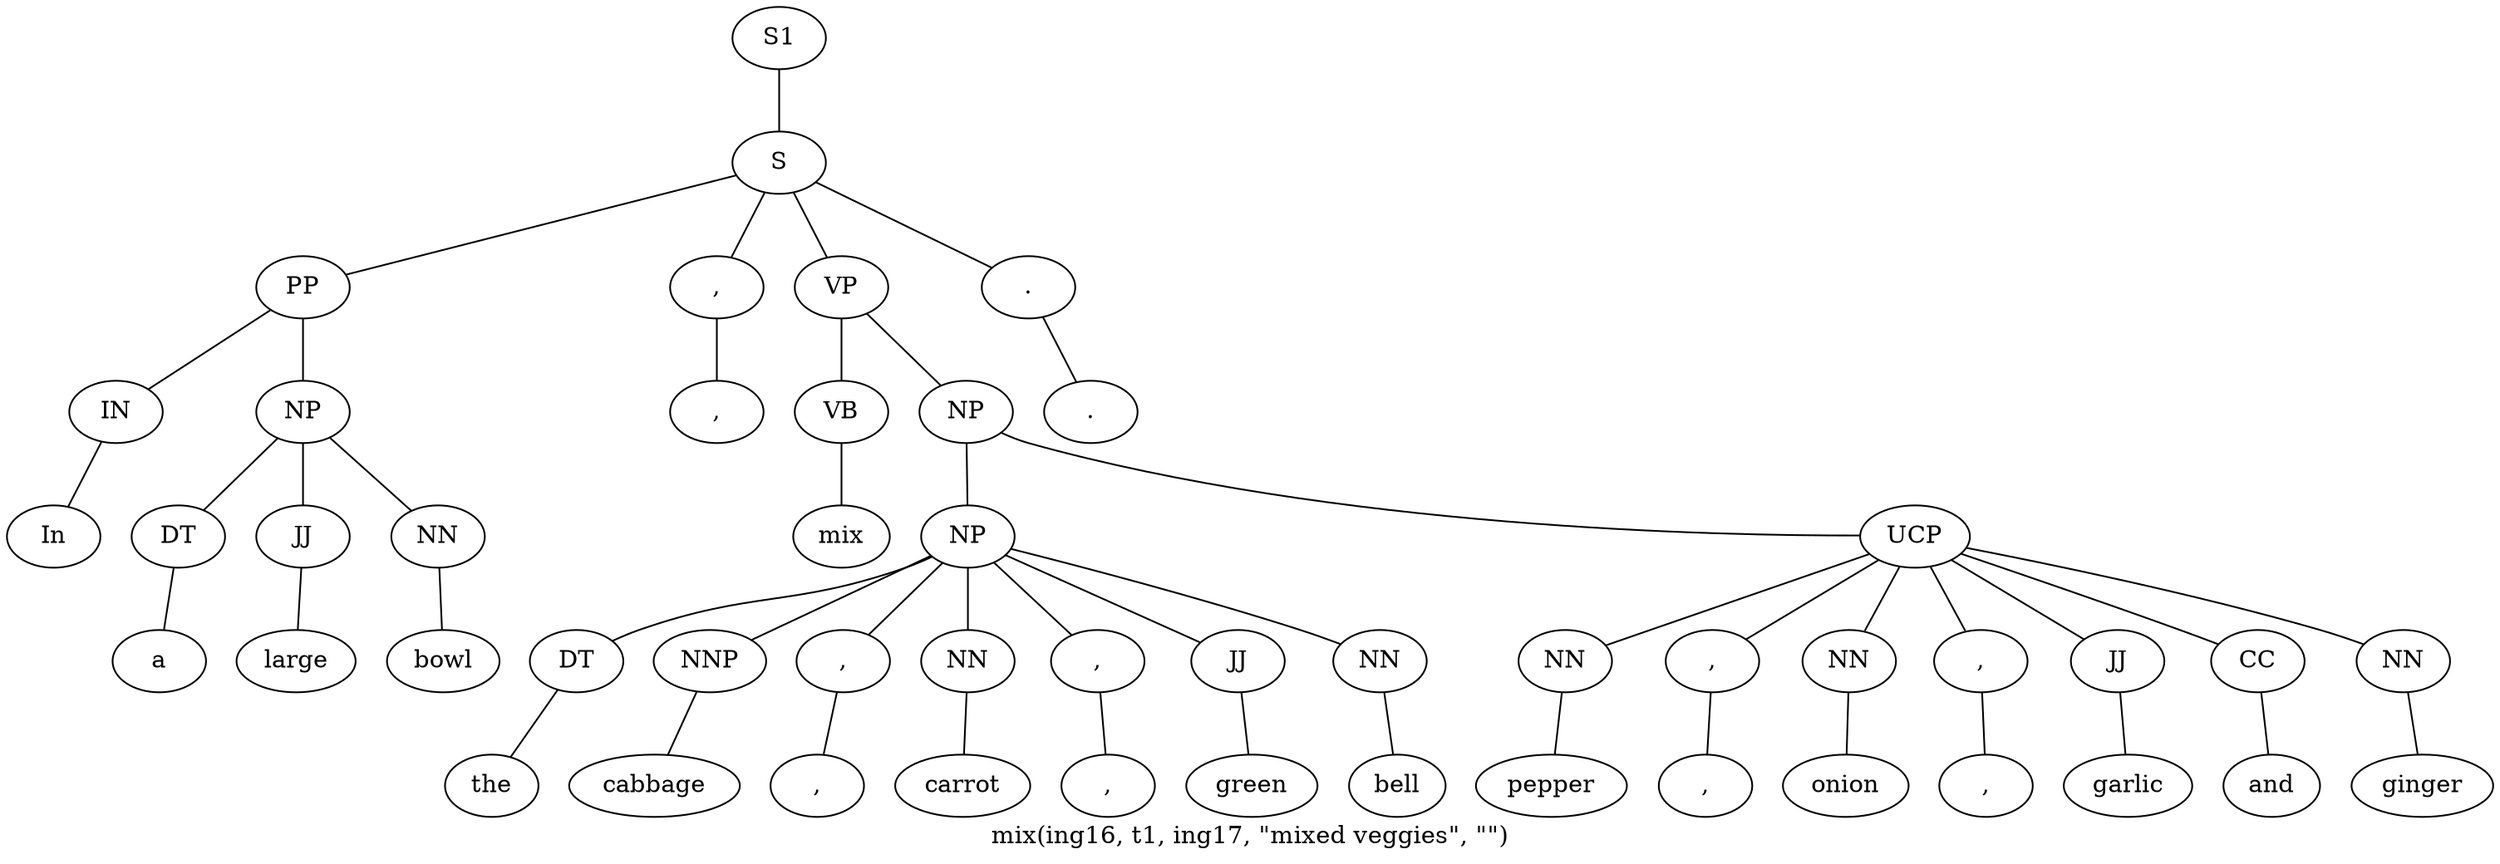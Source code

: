 graph SyntaxGraph {
	label = "mix(ing16, t1, ing17, \"mixed veggies\", \"\")";
	Node0 [label="S1"];
	Node1 [label="S"];
	Node2 [label="PP"];
	Node3 [label="IN"];
	Node4 [label="In"];
	Node5 [label="NP"];
	Node6 [label="DT"];
	Node7 [label="a"];
	Node8 [label="JJ"];
	Node9 [label="large"];
	Node10 [label="NN"];
	Node11 [label="bowl"];
	Node12 [label=","];
	Node13 [label=","];
	Node14 [label="VP"];
	Node15 [label="VB"];
	Node16 [label="mix"];
	Node17 [label="NP"];
	Node18 [label="NP"];
	Node19 [label="DT"];
	Node20 [label="the"];
	Node21 [label="NNP"];
	Node22 [label="cabbage"];
	Node23 [label=","];
	Node24 [label=","];
	Node25 [label="NN"];
	Node26 [label="carrot"];
	Node27 [label=","];
	Node28 [label=","];
	Node29 [label="JJ"];
	Node30 [label="green"];
	Node31 [label="NN"];
	Node32 [label="bell"];
	Node33 [label="UCP"];
	Node34 [label="NN"];
	Node35 [label="pepper"];
	Node36 [label=","];
	Node37 [label=","];
	Node38 [label="NN"];
	Node39 [label="onion"];
	Node40 [label=","];
	Node41 [label=","];
	Node42 [label="JJ"];
	Node43 [label="garlic"];
	Node44 [label="CC"];
	Node45 [label="and"];
	Node46 [label="NN"];
	Node47 [label="ginger"];
	Node48 [label="."];
	Node49 [label="."];

	Node0 -- Node1;
	Node1 -- Node2;
	Node1 -- Node12;
	Node1 -- Node14;
	Node1 -- Node48;
	Node2 -- Node3;
	Node2 -- Node5;
	Node3 -- Node4;
	Node5 -- Node6;
	Node5 -- Node8;
	Node5 -- Node10;
	Node6 -- Node7;
	Node8 -- Node9;
	Node10 -- Node11;
	Node12 -- Node13;
	Node14 -- Node15;
	Node14 -- Node17;
	Node15 -- Node16;
	Node17 -- Node18;
	Node17 -- Node33;
	Node18 -- Node19;
	Node18 -- Node21;
	Node18 -- Node23;
	Node18 -- Node25;
	Node18 -- Node27;
	Node18 -- Node29;
	Node18 -- Node31;
	Node19 -- Node20;
	Node21 -- Node22;
	Node23 -- Node24;
	Node25 -- Node26;
	Node27 -- Node28;
	Node29 -- Node30;
	Node31 -- Node32;
	Node33 -- Node34;
	Node33 -- Node36;
	Node33 -- Node38;
	Node33 -- Node40;
	Node33 -- Node42;
	Node33 -- Node44;
	Node33 -- Node46;
	Node34 -- Node35;
	Node36 -- Node37;
	Node38 -- Node39;
	Node40 -- Node41;
	Node42 -- Node43;
	Node44 -- Node45;
	Node46 -- Node47;
	Node48 -- Node49;
}